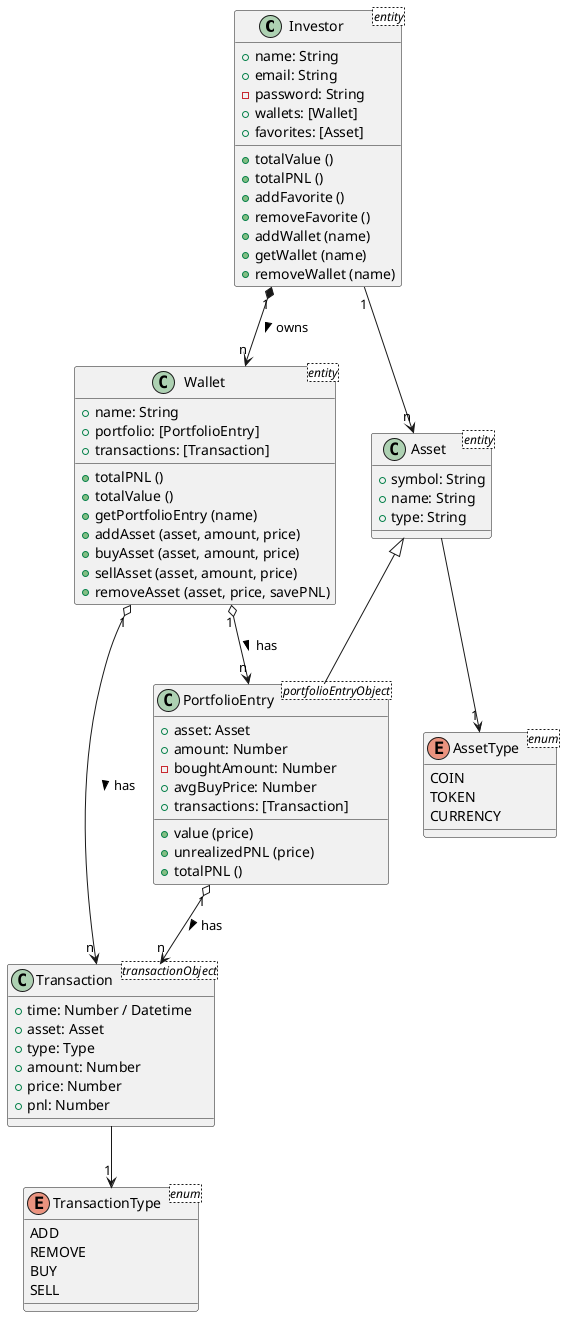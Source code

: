 @startuml ClassDiagram

class Investor <entity>{
    + name: String
    + email: String
    - password: String
    + wallets: [Wallet]
    + favorites: [Asset]
    + totalValue ()
    + totalPNL ()
    + addFavorite ()
    + removeFavorite ()
    + addWallet (name)
    + getWallet (name)
    + removeWallet (name)
}

class Wallet <entity> {
    + name: String
    + portfolio: [PortfolioEntry]
    + transactions: [Transaction]
    + totalPNL ()
    + totalValue ()
    + getPortfolioEntry (name)
    + addAsset (asset, amount, price)
    + buyAsset (asset, amount, price)
    + sellAsset (asset, amount, price)
    + removeAsset (asset, price, savePNL)
}

class Asset <entity> {
    + symbol: String
    + name: String
    + type: String
}

class PortfolioEntry <portfolioEntryObject> {
    + asset: Asset
    + amount: Number
    - boughtAmount: Number
    + avgBuyPrice: Number
    + transactions: [Transaction]
    + value (price)
    + unrealizedPNL (price)
    + totalPNL ()
}

class Transaction <transactionObject> {
    + time: Number / Datetime
    + asset: Asset
    + type: Type
    + amount: Number
    + price: Number
    + pnl: Number
}

enum AssetType <enum> {
    COIN
    TOKEN
    CURRENCY
}

enum TransactionType <enum> {
    ADD
    REMOVE
    BUY
    SELL
}

Wallet "n" <-UP-* "1" Investor: owns <
Asset <|-- PortfolioEntry
PortfolioEntry "1" o--> "n" Transaction: has >
Wallet "1" o--> "n" Transaction: has >
Wallet "1" o--> "n" PortfolioEntry: has >
Asset  --> "1" AssetType
Transaction --> "1" TransactionType
Investor "1" --> "n" Asset


@enduml